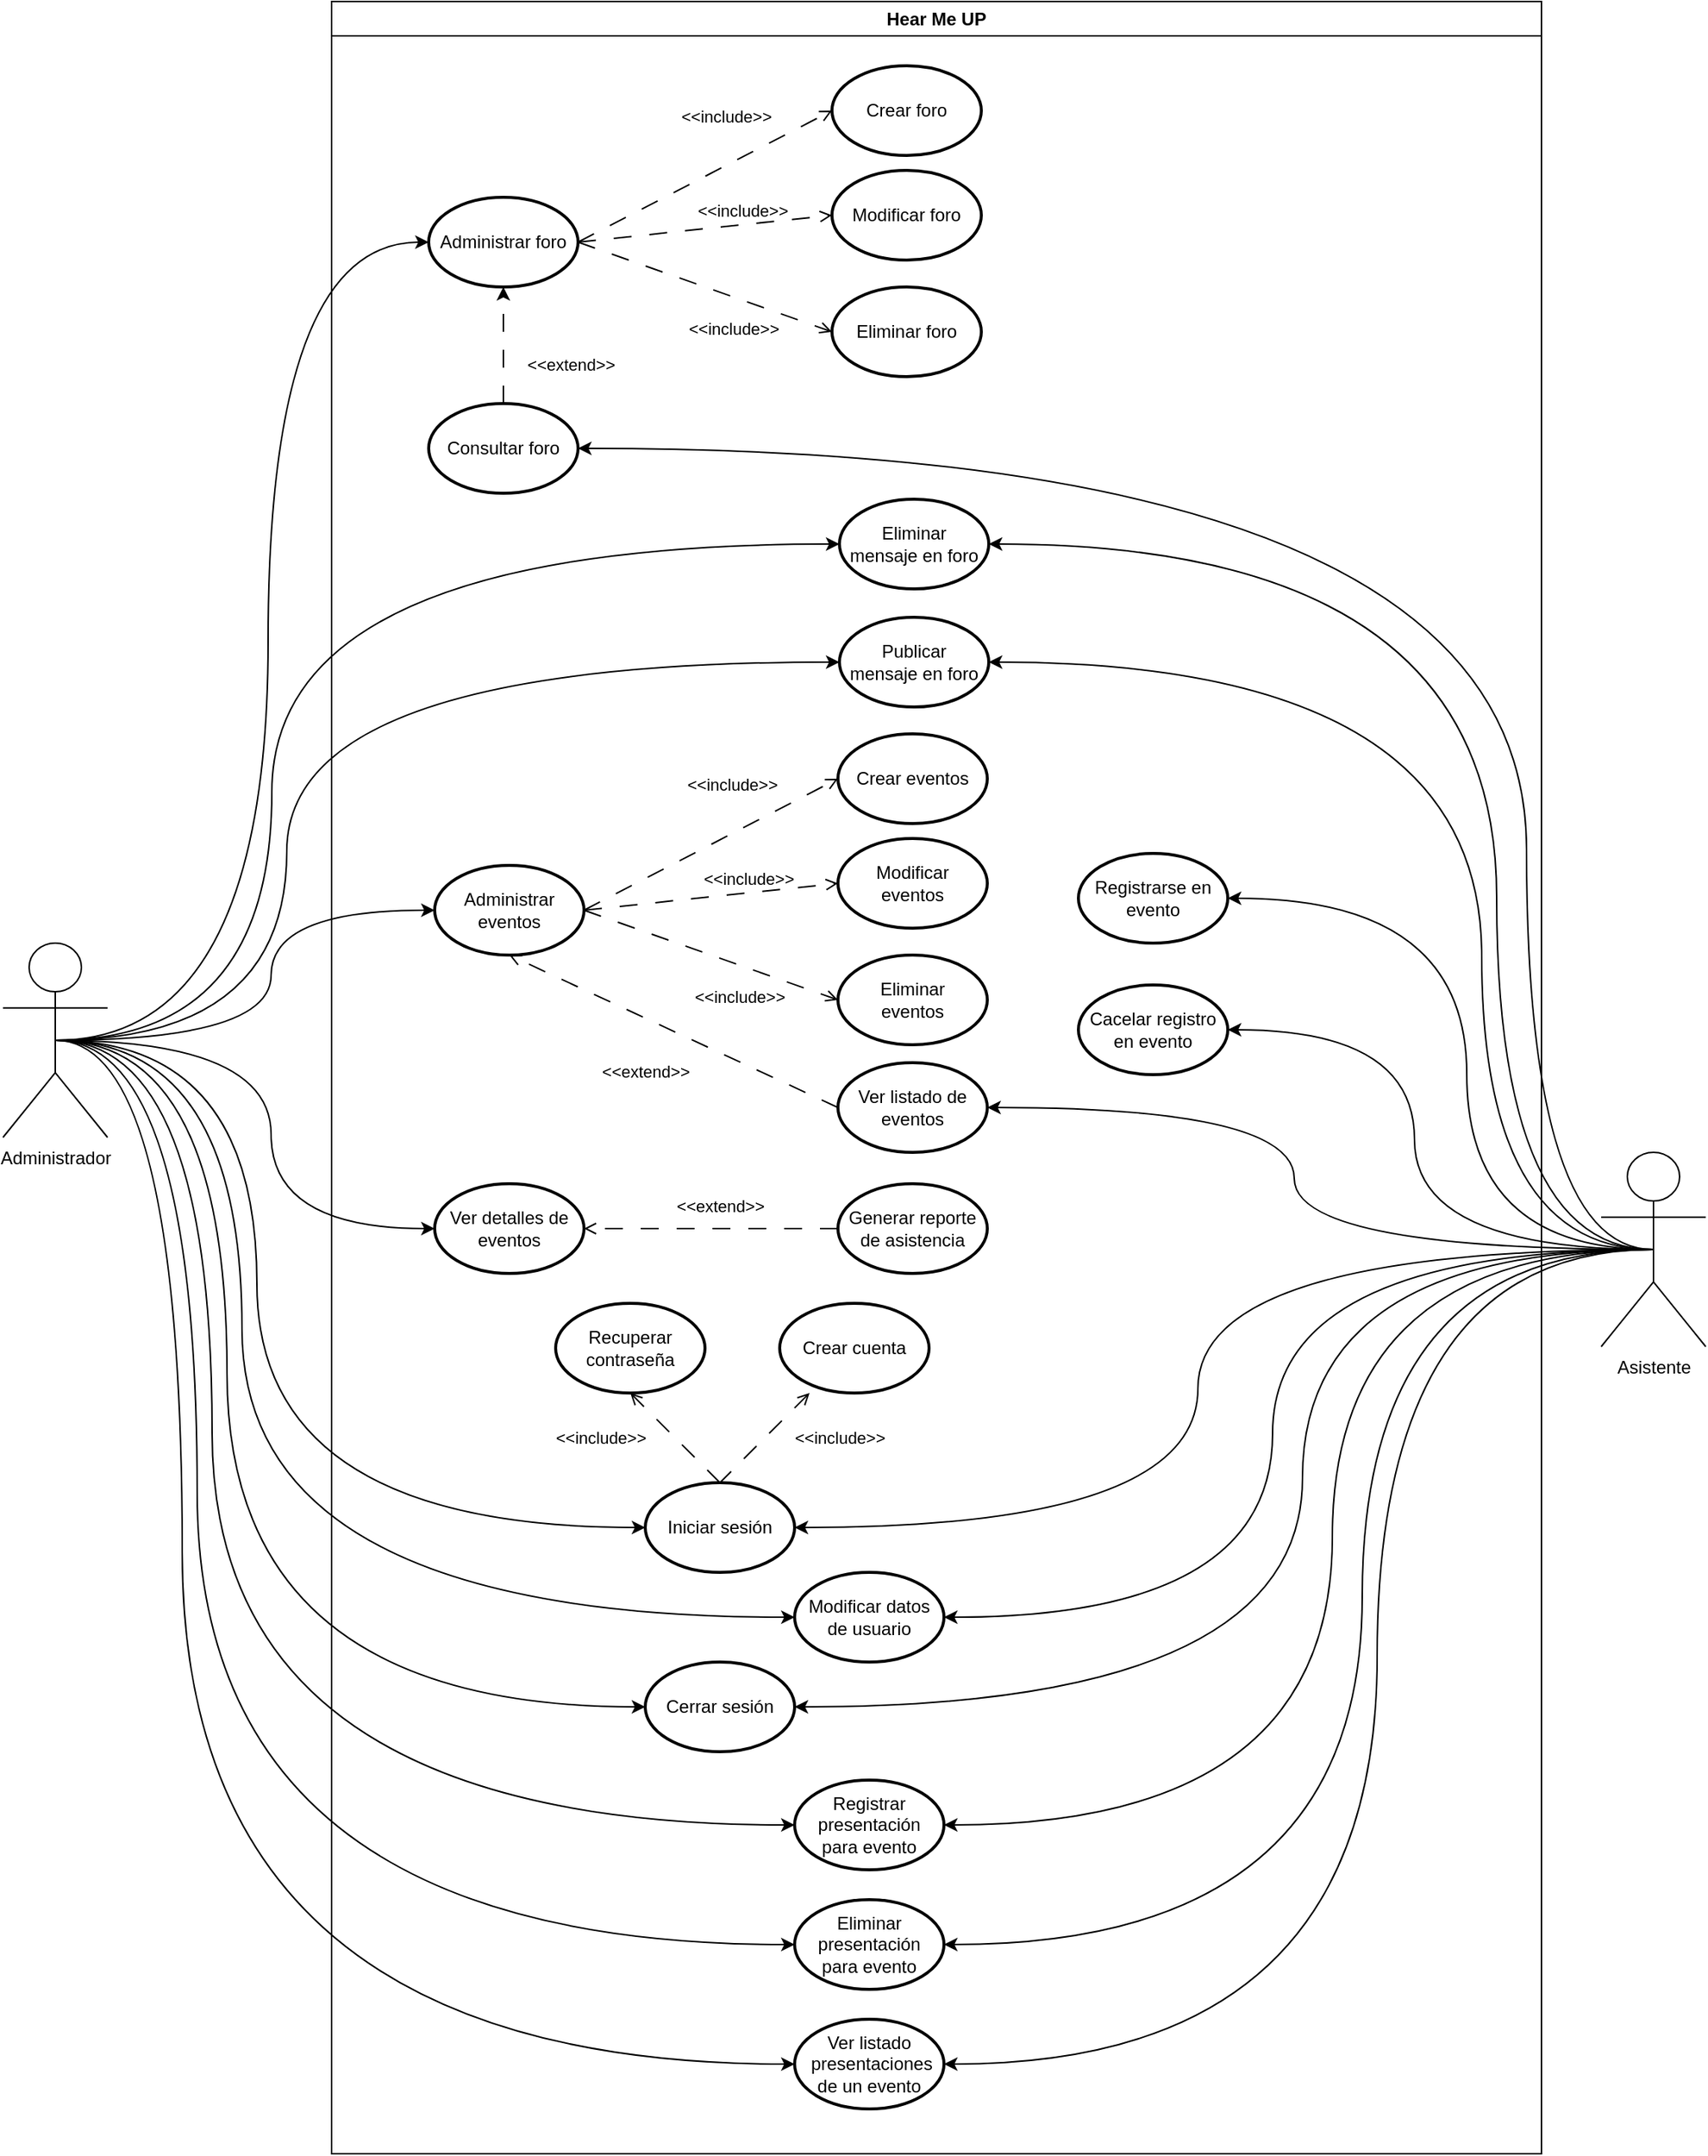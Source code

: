 <mxfile version="21.1.5" type="device">
  <diagram id="6_1vluX4wKvvFhVUnruH" name="Página-1">
    <mxGraphModel dx="2415" dy="1961" grid="1" gridSize="10" guides="1" tooltips="1" connect="1" arrows="1" fold="1" page="1" pageScale="1" pageWidth="827" pageHeight="1169" math="0" shadow="0">
      <root>
        <mxCell id="0" />
        <mxCell id="1" parent="0" />
        <mxCell id="rWczF1vVhEdZr_vbzKaV-1" value="Hear Me UP" style="swimlane;whiteSpace=wrap;html=1;glass=0;movable=1;resizable=1;rotatable=1;deletable=1;editable=1;locked=0;connectable=1;container=0;" parent="1" vertex="1">
          <mxGeometry x="210" y="-310" width="810" height="1440" as="geometry" />
        </mxCell>
        <mxCell id="UZoSvISgJoOLW7u5OIgj-8" value="Eliminar&lt;br&gt;mensaje en foro" style="strokeWidth=2;html=1;shape=mxgraph.flowchart.start_1;whiteSpace=wrap;" vertex="1" parent="rWczF1vVhEdZr_vbzKaV-1">
          <mxGeometry x="340" y="333" width="100" height="60" as="geometry" />
        </mxCell>
        <mxCell id="UZoSvISgJoOLW7u5OIgj-1" value="Publicar &lt;br&gt;mensaje en foro" style="strokeWidth=2;html=1;shape=mxgraph.flowchart.start_1;whiteSpace=wrap;" vertex="1" parent="rWczF1vVhEdZr_vbzKaV-1">
          <mxGeometry x="340" y="412" width="100" height="60" as="geometry" />
        </mxCell>
        <mxCell id="rWczF1vVhEdZr_vbzKaV-26" style="edgeStyle=orthogonalEdgeStyle;rounded=0;orthogonalLoop=1;jettySize=auto;html=1;exitX=0.5;exitY=0.5;exitDx=0;exitDy=0;exitPerimeter=0;elbow=vertical;curved=1;" parent="1" source="rWczF1vVhEdZr_vbzKaV-2" target="rWczF1vVhEdZr_vbzKaV-7" edge="1">
          <mxGeometry relative="1" as="geometry" />
        </mxCell>
        <mxCell id="rWczF1vVhEdZr_vbzKaV-27" style="edgeStyle=orthogonalEdgeStyle;rounded=0;orthogonalLoop=1;jettySize=auto;html=1;exitX=0.5;exitY=0.5;exitDx=0;exitDy=0;exitPerimeter=0;entryX=0;entryY=0.5;entryDx=0;entryDy=0;entryPerimeter=0;curved=1;" parent="1" source="rWczF1vVhEdZr_vbzKaV-2" target="rWczF1vVhEdZr_vbzKaV-16" edge="1">
          <mxGeometry relative="1" as="geometry" />
        </mxCell>
        <mxCell id="rWczF1vVhEdZr_vbzKaV-38" style="edgeStyle=orthogonalEdgeStyle;rounded=0;orthogonalLoop=1;jettySize=auto;html=1;exitX=0.5;exitY=0.5;exitDx=0;exitDy=0;exitPerimeter=0;entryX=0;entryY=0.5;entryDx=0;entryDy=0;entryPerimeter=0;curved=1;" parent="1" source="rWczF1vVhEdZr_vbzKaV-2" target="rWczF1vVhEdZr_vbzKaV-25" edge="1">
          <mxGeometry relative="1" as="geometry">
            <Array as="points">
              <mxPoint x="160" y="385" />
              <mxPoint x="160" y="711" />
            </Array>
          </mxGeometry>
        </mxCell>
        <mxCell id="rWczF1vVhEdZr_vbzKaV-39" style="edgeStyle=orthogonalEdgeStyle;rounded=0;orthogonalLoop=1;jettySize=auto;html=1;exitX=0.5;exitY=0.5;exitDx=0;exitDy=0;exitPerimeter=0;entryX=0;entryY=0.5;entryDx=0;entryDy=0;entryPerimeter=0;curved=1;" parent="1" source="rWczF1vVhEdZr_vbzKaV-2" target="rWczF1vVhEdZr_vbzKaV-29" edge="1">
          <mxGeometry relative="1" as="geometry">
            <Array as="points">
              <mxPoint x="140" y="385" />
              <mxPoint x="140" y="831" />
            </Array>
          </mxGeometry>
        </mxCell>
        <mxCell id="rWczF1vVhEdZr_vbzKaV-44" style="edgeStyle=orthogonalEdgeStyle;rounded=0;orthogonalLoop=1;jettySize=auto;html=1;exitX=0.5;exitY=0.5;exitDx=0;exitDy=0;exitPerimeter=0;entryX=0;entryY=0.5;entryDx=0;entryDy=0;entryPerimeter=0;curved=1;" parent="1" source="rWczF1vVhEdZr_vbzKaV-2" target="rWczF1vVhEdZr_vbzKaV-40" edge="1">
          <mxGeometry relative="1" as="geometry">
            <Array as="points">
              <mxPoint x="150" y="385" />
              <mxPoint x="150" y="771" />
            </Array>
          </mxGeometry>
        </mxCell>
        <mxCell id="rWczF1vVhEdZr_vbzKaV-57" style="edgeStyle=orthogonalEdgeStyle;rounded=0;orthogonalLoop=1;jettySize=auto;html=1;exitX=0.5;exitY=0.5;exitDx=0;exitDy=0;exitPerimeter=0;entryX=0;entryY=0.5;entryDx=0;entryDy=0;entryPerimeter=0;curved=1;" parent="1" source="rWczF1vVhEdZr_vbzKaV-2" target="rWczF1vVhEdZr_vbzKaV-54" edge="1">
          <mxGeometry relative="1" as="geometry">
            <Array as="points">
              <mxPoint x="130" y="385" />
              <mxPoint x="130" y="910" />
            </Array>
          </mxGeometry>
        </mxCell>
        <mxCell id="rWczF1vVhEdZr_vbzKaV-58" style="edgeStyle=orthogonalEdgeStyle;rounded=0;orthogonalLoop=1;jettySize=auto;html=1;exitX=0.5;exitY=0.5;exitDx=0;exitDy=0;exitPerimeter=0;entryX=0;entryY=0.5;entryDx=0;entryDy=0;entryPerimeter=0;curved=1;" parent="1" source="rWczF1vVhEdZr_vbzKaV-2" target="rWczF1vVhEdZr_vbzKaV-55" edge="1">
          <mxGeometry relative="1" as="geometry">
            <Array as="points">
              <mxPoint x="120" y="385" />
              <mxPoint x="120" y="990" />
            </Array>
          </mxGeometry>
        </mxCell>
        <mxCell id="rWczF1vVhEdZr_vbzKaV-59" style="edgeStyle=orthogonalEdgeStyle;rounded=0;orthogonalLoop=1;jettySize=auto;html=1;exitX=0.5;exitY=0.5;exitDx=0;exitDy=0;exitPerimeter=0;entryX=0;entryY=0.5;entryDx=0;entryDy=0;entryPerimeter=0;curved=1;" parent="1" source="rWczF1vVhEdZr_vbzKaV-2" target="rWczF1vVhEdZr_vbzKaV-56" edge="1">
          <mxGeometry relative="1" as="geometry">
            <Array as="points">
              <mxPoint x="110" y="385" />
              <mxPoint x="110" y="1070" />
            </Array>
          </mxGeometry>
        </mxCell>
        <mxCell id="UZoSvISgJoOLW7u5OIgj-3" style="edgeStyle=orthogonalEdgeStyle;rounded=0;orthogonalLoop=1;jettySize=auto;html=1;exitX=0.5;exitY=0.5;exitDx=0;exitDy=0;exitPerimeter=0;entryX=0;entryY=0.5;entryDx=0;entryDy=0;entryPerimeter=0;curved=1;" edge="1" parent="1" source="rWczF1vVhEdZr_vbzKaV-2" target="rWczF1vVhEdZr_vbzKaV-68">
          <mxGeometry relative="1" as="geometry" />
        </mxCell>
        <mxCell id="UZoSvISgJoOLW7u5OIgj-12" style="edgeStyle=orthogonalEdgeStyle;rounded=0;orthogonalLoop=1;jettySize=auto;html=1;exitX=0.5;exitY=0.5;exitDx=0;exitDy=0;exitPerimeter=0;entryX=0;entryY=0.5;entryDx=0;entryDy=0;entryPerimeter=0;curved=1;" edge="1" parent="1" source="rWczF1vVhEdZr_vbzKaV-2" target="UZoSvISgJoOLW7u5OIgj-8">
          <mxGeometry relative="1" as="geometry">
            <Array as="points">
              <mxPoint x="170" y="385" />
              <mxPoint x="170" y="53" />
            </Array>
          </mxGeometry>
        </mxCell>
        <mxCell id="UZoSvISgJoOLW7u5OIgj-13" style="edgeStyle=orthogonalEdgeStyle;rounded=0;orthogonalLoop=1;jettySize=auto;html=1;exitX=0.5;exitY=0.5;exitDx=0;exitDy=0;exitPerimeter=0;entryX=0;entryY=0.5;entryDx=0;entryDy=0;entryPerimeter=0;curved=1;" edge="1" parent="1" source="rWczF1vVhEdZr_vbzKaV-2" target="UZoSvISgJoOLW7u5OIgj-1">
          <mxGeometry relative="1" as="geometry">
            <Array as="points">
              <mxPoint x="180" y="385" />
              <mxPoint x="180" y="132" />
            </Array>
          </mxGeometry>
        </mxCell>
        <mxCell id="rWczF1vVhEdZr_vbzKaV-2" value="Administrador" style="shape=umlActor;verticalLabelPosition=bottom;verticalAlign=top;html=1;outlineConnect=0;" parent="1" vertex="1">
          <mxGeometry x="-10" y="320" width="70" height="130" as="geometry" />
        </mxCell>
        <mxCell id="rWczF1vVhEdZr_vbzKaV-48" style="edgeStyle=orthogonalEdgeStyle;rounded=0;orthogonalLoop=1;jettySize=auto;html=1;exitX=0.5;exitY=0.5;exitDx=0;exitDy=0;exitPerimeter=0;entryX=1;entryY=0.5;entryDx=0;entryDy=0;entryPerimeter=0;curved=1;" parent="1" source="rWczF1vVhEdZr_vbzKaV-3" target="rWczF1vVhEdZr_vbzKaV-45" edge="1">
          <mxGeometry relative="1" as="geometry">
            <Array as="points">
              <mxPoint x="970" y="525" />
              <mxPoint x="970" y="290" />
            </Array>
          </mxGeometry>
        </mxCell>
        <mxCell id="rWczF1vVhEdZr_vbzKaV-49" style="edgeStyle=orthogonalEdgeStyle;rounded=0;orthogonalLoop=1;jettySize=auto;html=1;exitX=0.5;exitY=0.5;exitDx=0;exitDy=0;exitPerimeter=0;entryX=1;entryY=0.5;entryDx=0;entryDy=0;entryPerimeter=0;curved=1;" parent="1" source="rWczF1vVhEdZr_vbzKaV-3" target="rWczF1vVhEdZr_vbzKaV-46" edge="1">
          <mxGeometry relative="1" as="geometry" />
        </mxCell>
        <mxCell id="rWczF1vVhEdZr_vbzKaV-50" style="edgeStyle=orthogonalEdgeStyle;rounded=0;orthogonalLoop=1;jettySize=auto;html=1;exitX=0.5;exitY=0.5;exitDx=0;exitDy=0;exitPerimeter=0;entryX=1;entryY=0.5;entryDx=0;entryDy=0;entryPerimeter=0;curved=1;" parent="1" source="rWczF1vVhEdZr_vbzKaV-3" target="rWczF1vVhEdZr_vbzKaV-15" edge="1">
          <mxGeometry relative="1" as="geometry" />
        </mxCell>
        <mxCell id="rWczF1vVhEdZr_vbzKaV-51" style="edgeStyle=orthogonalEdgeStyle;rounded=0;orthogonalLoop=1;jettySize=auto;html=1;exitX=0.5;exitY=0.5;exitDx=0;exitDy=0;exitPerimeter=0;entryX=1;entryY=0.5;entryDx=0;entryDy=0;entryPerimeter=0;curved=1;" parent="1" source="rWczF1vVhEdZr_vbzKaV-3" target="rWczF1vVhEdZr_vbzKaV-25" edge="1">
          <mxGeometry relative="1" as="geometry" />
        </mxCell>
        <mxCell id="rWczF1vVhEdZr_vbzKaV-52" style="edgeStyle=orthogonalEdgeStyle;rounded=0;orthogonalLoop=1;jettySize=auto;html=1;exitX=0.5;exitY=0.5;exitDx=0;exitDy=0;exitPerimeter=0;entryX=1;entryY=0.5;entryDx=0;entryDy=0;entryPerimeter=0;curved=1;" parent="1" source="rWczF1vVhEdZr_vbzKaV-3" target="rWczF1vVhEdZr_vbzKaV-40" edge="1">
          <mxGeometry relative="1" as="geometry" />
        </mxCell>
        <mxCell id="rWczF1vVhEdZr_vbzKaV-53" style="edgeStyle=orthogonalEdgeStyle;rounded=0;orthogonalLoop=1;jettySize=auto;html=1;exitX=0.5;exitY=0.5;exitDx=0;exitDy=0;exitPerimeter=0;entryX=1;entryY=0.5;entryDx=0;entryDy=0;entryPerimeter=0;curved=1;" parent="1" source="rWczF1vVhEdZr_vbzKaV-3" target="rWczF1vVhEdZr_vbzKaV-29" edge="1">
          <mxGeometry relative="1" as="geometry">
            <Array as="points">
              <mxPoint x="860" y="525" />
              <mxPoint x="860" y="831" />
            </Array>
          </mxGeometry>
        </mxCell>
        <mxCell id="rWczF1vVhEdZr_vbzKaV-60" style="edgeStyle=orthogonalEdgeStyle;rounded=0;orthogonalLoop=1;jettySize=auto;html=1;exitX=0.5;exitY=0.5;exitDx=0;exitDy=0;exitPerimeter=0;entryX=1;entryY=0.5;entryDx=0;entryDy=0;entryPerimeter=0;curved=1;" parent="1" source="rWczF1vVhEdZr_vbzKaV-3" target="rWczF1vVhEdZr_vbzKaV-54" edge="1">
          <mxGeometry relative="1" as="geometry">
            <Array as="points">
              <mxPoint x="880" y="525" />
              <mxPoint x="880" y="910" />
            </Array>
          </mxGeometry>
        </mxCell>
        <mxCell id="rWczF1vVhEdZr_vbzKaV-61" style="edgeStyle=orthogonalEdgeStyle;rounded=0;orthogonalLoop=1;jettySize=auto;html=1;exitX=0.5;exitY=0.5;exitDx=0;exitDy=0;exitPerimeter=0;entryX=1;entryY=0.5;entryDx=0;entryDy=0;entryPerimeter=0;curved=1;" parent="1" source="rWczF1vVhEdZr_vbzKaV-3" target="rWczF1vVhEdZr_vbzKaV-55" edge="1">
          <mxGeometry relative="1" as="geometry">
            <Array as="points">
              <mxPoint x="900" y="525" />
              <mxPoint x="900" y="990" />
            </Array>
          </mxGeometry>
        </mxCell>
        <mxCell id="rWczF1vVhEdZr_vbzKaV-62" style="edgeStyle=orthogonalEdgeStyle;rounded=0;orthogonalLoop=1;jettySize=auto;html=1;exitX=0.5;exitY=0.5;exitDx=0;exitDy=0;exitPerimeter=0;entryX=1;entryY=0.5;entryDx=0;entryDy=0;entryPerimeter=0;curved=1;" parent="1" source="rWczF1vVhEdZr_vbzKaV-3" target="rWczF1vVhEdZr_vbzKaV-56" edge="1">
          <mxGeometry relative="1" as="geometry">
            <Array as="points">
              <mxPoint x="910" y="525" />
              <mxPoint x="910" y="1070" />
            </Array>
          </mxGeometry>
        </mxCell>
        <mxCell id="UZoSvISgJoOLW7u5OIgj-9" style="edgeStyle=orthogonalEdgeStyle;rounded=0;orthogonalLoop=1;jettySize=auto;html=1;exitX=0.5;exitY=0.5;exitDx=0;exitDy=0;exitPerimeter=0;entryX=1;entryY=0.5;entryDx=0;entryDy=0;entryPerimeter=0;curved=1;" edge="1" parent="1" source="rWczF1vVhEdZr_vbzKaV-3" target="rWczF1vVhEdZr_vbzKaV-64">
          <mxGeometry relative="1" as="geometry">
            <Array as="points">
              <mxPoint x="1010" y="525" />
              <mxPoint x="1010" y="-11" />
            </Array>
          </mxGeometry>
        </mxCell>
        <mxCell id="UZoSvISgJoOLW7u5OIgj-14" style="edgeStyle=orthogonalEdgeStyle;rounded=0;orthogonalLoop=1;jettySize=auto;html=1;exitX=0.5;exitY=0.5;exitDx=0;exitDy=0;exitPerimeter=0;entryX=1;entryY=0.5;entryDx=0;entryDy=0;entryPerimeter=0;curved=1;" edge="1" parent="1" source="rWczF1vVhEdZr_vbzKaV-3" target="UZoSvISgJoOLW7u5OIgj-1">
          <mxGeometry relative="1" as="geometry">
            <Array as="points">
              <mxPoint x="980" y="525" />
              <mxPoint x="980" y="132" />
            </Array>
          </mxGeometry>
        </mxCell>
        <mxCell id="UZoSvISgJoOLW7u5OIgj-15" style="edgeStyle=orthogonalEdgeStyle;rounded=0;orthogonalLoop=1;jettySize=auto;html=1;exitX=0.5;exitY=0.5;exitDx=0;exitDy=0;exitPerimeter=0;entryX=1;entryY=0.5;entryDx=0;entryDy=0;entryPerimeter=0;curved=1;" edge="1" parent="1" source="rWczF1vVhEdZr_vbzKaV-3" target="UZoSvISgJoOLW7u5OIgj-8">
          <mxGeometry relative="1" as="geometry">
            <Array as="points">
              <mxPoint x="990" y="525" />
              <mxPoint x="990" y="53" />
            </Array>
          </mxGeometry>
        </mxCell>
        <mxCell id="rWczF1vVhEdZr_vbzKaV-3" value="Asistente" style="shape=umlActor;verticalLabelPosition=bottom;verticalAlign=top;html=1;outlineConnect=0;" parent="1" vertex="1">
          <mxGeometry x="1060" y="460" width="70" height="130" as="geometry" />
        </mxCell>
        <mxCell id="rWczF1vVhEdZr_vbzKaV-4" value="Modificar &lt;br&gt;eventos" style="strokeWidth=2;html=1;shape=mxgraph.flowchart.start_1;whiteSpace=wrap;" parent="1" vertex="1">
          <mxGeometry x="549" y="250" width="100" height="60" as="geometry" />
        </mxCell>
        <mxCell id="rWczF1vVhEdZr_vbzKaV-5" value="Eliminar&lt;br&gt;eventos" style="strokeWidth=2;html=1;shape=mxgraph.flowchart.start_1;whiteSpace=wrap;" parent="1" vertex="1">
          <mxGeometry x="549" y="328" width="100" height="60" as="geometry" />
        </mxCell>
        <mxCell id="rWczF1vVhEdZr_vbzKaV-6" value="Crear eventos" style="strokeWidth=2;html=1;shape=mxgraph.flowchart.start_1;whiteSpace=wrap;" parent="1" vertex="1">
          <mxGeometry x="549" y="180" width="100" height="60" as="geometry" />
        </mxCell>
        <mxCell id="rWczF1vVhEdZr_vbzKaV-7" value="Administrar&lt;br&gt;eventos" style="strokeWidth=2;html=1;shape=mxgraph.flowchart.start_1;whiteSpace=wrap;" parent="1" vertex="1">
          <mxGeometry x="279" y="268" width="100" height="60" as="geometry" />
        </mxCell>
        <mxCell id="rWczF1vVhEdZr_vbzKaV-8" value="&amp;lt;&amp;lt;include&amp;gt;&amp;gt;" style="endArrow=open;html=1;rounded=0;align=center;verticalAlign=bottom;dashed=1;endFill=0;labelBackgroundColor=none;exitX=1;exitY=0.5;exitDx=0;exitDy=0;exitPerimeter=0;entryX=0;entryY=0.5;entryDx=0;entryDy=0;entryPerimeter=0;dashPattern=12 12;" parent="1" source="rWczF1vVhEdZr_vbzKaV-7" target="rWczF1vVhEdZr_vbzKaV-6" edge="1">
          <mxGeometry x="0.281" y="21" relative="1" as="geometry">
            <mxPoint x="359" y="288" as="sourcePoint" />
            <mxPoint x="519" y="288" as="targetPoint" />
            <mxPoint as="offset" />
          </mxGeometry>
        </mxCell>
        <mxCell id="rWczF1vVhEdZr_vbzKaV-9" value="" style="resizable=0;html=1;align=center;verticalAlign=top;labelBackgroundColor=none;" parent="rWczF1vVhEdZr_vbzKaV-8" connectable="0" vertex="1">
          <mxGeometry relative="1" as="geometry" />
        </mxCell>
        <mxCell id="rWczF1vVhEdZr_vbzKaV-13" value="&amp;lt;&amp;lt;include&amp;gt;&amp;gt;" style="endArrow=open;html=1;rounded=0;align=center;verticalAlign=bottom;dashed=1;endFill=0;labelBackgroundColor=none;exitX=1;exitY=0.5;exitDx=0;exitDy=0;exitPerimeter=0;entryX=0;entryY=0.5;entryDx=0;entryDy=0;entryPerimeter=0;dashPattern=12 12;" parent="1" source="rWczF1vVhEdZr_vbzKaV-7" target="rWczF1vVhEdZr_vbzKaV-5" edge="1">
          <mxGeometry x="0.335" y="-29" relative="1" as="geometry">
            <mxPoint x="399" y="318" as="sourcePoint" />
            <mxPoint x="569" y="238" as="targetPoint" />
            <mxPoint as="offset" />
          </mxGeometry>
        </mxCell>
        <mxCell id="rWczF1vVhEdZr_vbzKaV-14" value="" style="resizable=0;html=1;align=center;verticalAlign=top;labelBackgroundColor=none;" parent="rWczF1vVhEdZr_vbzKaV-13" connectable="0" vertex="1">
          <mxGeometry relative="1" as="geometry" />
        </mxCell>
        <mxCell id="rWczF1vVhEdZr_vbzKaV-18" style="rounded=0;orthogonalLoop=1;jettySize=auto;html=1;exitX=0;exitY=0.5;exitDx=0;exitDy=0;exitPerimeter=0;entryX=0.5;entryY=1;entryDx=0;entryDy=0;entryPerimeter=0;dashed=1;dashPattern=12 12;endArrow=open;endFill=0;" parent="1" source="rWczF1vVhEdZr_vbzKaV-15" target="rWczF1vVhEdZr_vbzKaV-7" edge="1">
          <mxGeometry relative="1" as="geometry">
            <mxPoint x="330" y="228" as="sourcePoint" />
          </mxGeometry>
        </mxCell>
        <mxCell id="rWczF1vVhEdZr_vbzKaV-15" value="Ver listado de&lt;br&gt;eventos" style="strokeWidth=2;html=1;shape=mxgraph.flowchart.start_1;whiteSpace=wrap;" parent="1" vertex="1">
          <mxGeometry x="549" y="400" width="100" height="60" as="geometry" />
        </mxCell>
        <mxCell id="rWczF1vVhEdZr_vbzKaV-11" value="&amp;lt;&amp;lt;include&amp;gt;&amp;gt;" style="endArrow=open;html=1;rounded=0;align=center;verticalAlign=bottom;dashed=1;endFill=0;labelBackgroundColor=none;entryX=0;entryY=0.5;entryDx=0;entryDy=0;entryPerimeter=0;dashPattern=12 12;exitX=1;exitY=0.5;exitDx=0;exitDy=0;exitPerimeter=0;" parent="1" source="rWczF1vVhEdZr_vbzKaV-7" target="rWczF1vVhEdZr_vbzKaV-4" edge="1">
          <mxGeometry x="0.294" relative="1" as="geometry">
            <mxPoint x="409" y="348" as="sourcePoint" />
            <mxPoint x="559" y="238" as="targetPoint" />
            <mxPoint as="offset" />
          </mxGeometry>
        </mxCell>
        <mxCell id="rWczF1vVhEdZr_vbzKaV-12" value="" style="resizable=0;html=1;align=center;verticalAlign=top;labelBackgroundColor=none;" parent="rWczF1vVhEdZr_vbzKaV-11" connectable="0" vertex="1">
          <mxGeometry relative="1" as="geometry" />
        </mxCell>
        <mxCell id="rWczF1vVhEdZr_vbzKaV-16" value="Ver detalles de eventos" style="strokeWidth=2;html=1;shape=mxgraph.flowchart.start_1;whiteSpace=wrap;" parent="1" vertex="1">
          <mxGeometry x="279" y="481" width="100" height="60" as="geometry" />
        </mxCell>
        <mxCell id="rWczF1vVhEdZr_vbzKaV-21" value="&lt;font style=&quot;font-size: 11px;&quot;&gt;&amp;lt;&amp;lt;extend&amp;gt;&amp;gt;&lt;/font&gt;" style="text;html=1;align=center;verticalAlign=middle;resizable=0;points=[];autosize=1;strokeColor=none;fillColor=none;" parent="1" vertex="1">
          <mxGeometry x="380" y="391" width="80" height="30" as="geometry" />
        </mxCell>
        <mxCell id="rWczF1vVhEdZr_vbzKaV-23" style="edgeStyle=orthogonalEdgeStyle;rounded=0;orthogonalLoop=1;jettySize=auto;html=1;exitX=0;exitY=0.5;exitDx=0;exitDy=0;exitPerimeter=0;dashed=1;dashPattern=12 12;endArrow=open;endFill=0;" parent="1" source="rWczF1vVhEdZr_vbzKaV-22" target="rWczF1vVhEdZr_vbzKaV-16" edge="1">
          <mxGeometry relative="1" as="geometry" />
        </mxCell>
        <mxCell id="rWczF1vVhEdZr_vbzKaV-22" value="Generar reporte de asistencia" style="strokeWidth=2;html=1;shape=mxgraph.flowchart.start_1;whiteSpace=wrap;" parent="1" vertex="1">
          <mxGeometry x="549" y="481" width="100" height="60" as="geometry" />
        </mxCell>
        <mxCell id="rWczF1vVhEdZr_vbzKaV-24" value="&lt;font style=&quot;font-size: 11px;&quot;&gt;&amp;lt;&amp;lt;extend&amp;gt;&amp;gt;&lt;/font&gt;" style="text;html=1;align=center;verticalAlign=middle;resizable=0;points=[];autosize=1;strokeColor=none;fillColor=none;" parent="1" vertex="1">
          <mxGeometry x="430" y="481" width="80" height="30" as="geometry" />
        </mxCell>
        <mxCell id="rWczF1vVhEdZr_vbzKaV-34" style="rounded=0;orthogonalLoop=1;jettySize=auto;html=1;exitX=0.5;exitY=0;exitDx=0;exitDy=0;exitPerimeter=0;entryX=0.5;entryY=1;entryDx=0;entryDy=0;entryPerimeter=0;endArrow=open;endFill=0;dashed=1;dashPattern=12 12;" parent="1" source="rWczF1vVhEdZr_vbzKaV-25" target="rWczF1vVhEdZr_vbzKaV-32" edge="1">
          <mxGeometry relative="1" as="geometry" />
        </mxCell>
        <mxCell id="rWczF1vVhEdZr_vbzKaV-25" value="Iniciar sesión" style="strokeWidth=2;html=1;shape=mxgraph.flowchart.start_1;whiteSpace=wrap;" parent="1" vertex="1">
          <mxGeometry x="420" y="681" width="100" height="60" as="geometry" />
        </mxCell>
        <mxCell id="rWczF1vVhEdZr_vbzKaV-30" style="rounded=0;orthogonalLoop=1;jettySize=auto;html=1;entryX=0.5;entryY=0;entryDx=0;entryDy=0;entryPerimeter=0;endArrow=none;endFill=0;dashed=1;dashPattern=12 12;startArrow=open;startFill=0;" parent="1" source="rWczF1vVhEdZr_vbzKaV-28" target="rWczF1vVhEdZr_vbzKaV-25" edge="1">
          <mxGeometry relative="1" as="geometry" />
        </mxCell>
        <mxCell id="rWczF1vVhEdZr_vbzKaV-28" value="Crear cuenta" style="strokeWidth=2;html=1;shape=mxgraph.flowchart.start_1;whiteSpace=wrap;" parent="1" vertex="1">
          <mxGeometry x="510" y="561" width="100" height="60" as="geometry" />
        </mxCell>
        <mxCell id="rWczF1vVhEdZr_vbzKaV-29" value="Cerrar sesión" style="strokeWidth=2;html=1;shape=mxgraph.flowchart.start_1;whiteSpace=wrap;" parent="1" vertex="1">
          <mxGeometry x="420" y="801" width="100" height="60" as="geometry" />
        </mxCell>
        <mxCell id="rWczF1vVhEdZr_vbzKaV-32" value="Recuperar&lt;br&gt;contraseña" style="strokeWidth=2;html=1;shape=mxgraph.flowchart.start_1;whiteSpace=wrap;" parent="1" vertex="1">
          <mxGeometry x="360" y="561" width="100" height="60" as="geometry" />
        </mxCell>
        <mxCell id="rWczF1vVhEdZr_vbzKaV-35" value="&lt;font style=&quot;font-size: 11px;&quot;&gt;&amp;lt;&amp;lt;include&amp;gt;&amp;gt;&lt;/font&gt;" style="text;html=1;align=center;verticalAlign=middle;resizable=0;points=[];autosize=1;strokeColor=none;fillColor=none;" parent="1" vertex="1">
          <mxGeometry x="350" y="635.5" width="80" height="30" as="geometry" />
        </mxCell>
        <mxCell id="rWczF1vVhEdZr_vbzKaV-36" value="&lt;font style=&quot;font-size: 11px;&quot;&gt;&amp;lt;&amp;lt;include&amp;gt;&amp;gt;&lt;/font&gt;" style="text;html=1;align=center;verticalAlign=middle;resizable=0;points=[];autosize=1;strokeColor=none;fillColor=none;" parent="1" vertex="1">
          <mxGeometry x="510" y="635.5" width="80" height="30" as="geometry" />
        </mxCell>
        <mxCell id="rWczF1vVhEdZr_vbzKaV-40" value="Modificar datos&lt;br&gt;de usuario" style="strokeWidth=2;html=1;shape=mxgraph.flowchart.start_1;whiteSpace=wrap;" parent="1" vertex="1">
          <mxGeometry x="520" y="741" width="100" height="60" as="geometry" />
        </mxCell>
        <mxCell id="rWczF1vVhEdZr_vbzKaV-45" value="Registrarse en evento" style="strokeWidth=2;html=1;shape=mxgraph.flowchart.start_1;whiteSpace=wrap;" parent="1" vertex="1">
          <mxGeometry x="710" y="260" width="100" height="60" as="geometry" />
        </mxCell>
        <mxCell id="rWczF1vVhEdZr_vbzKaV-46" value="Cacelar registro en evento" style="strokeWidth=2;html=1;shape=mxgraph.flowchart.start_1;whiteSpace=wrap;" parent="1" vertex="1">
          <mxGeometry x="710" y="348" width="100" height="60" as="geometry" />
        </mxCell>
        <mxCell id="rWczF1vVhEdZr_vbzKaV-54" value="Registrar presentación&lt;br&gt;para evento" style="strokeWidth=2;html=1;shape=mxgraph.flowchart.start_1;whiteSpace=wrap;" parent="1" vertex="1">
          <mxGeometry x="520" y="880" width="100" height="60" as="geometry" />
        </mxCell>
        <mxCell id="rWczF1vVhEdZr_vbzKaV-55" value="Eliminar&lt;br&gt;presentación&lt;br&gt;para evento" style="strokeWidth=2;html=1;shape=mxgraph.flowchart.start_1;whiteSpace=wrap;" parent="1" vertex="1">
          <mxGeometry x="520" y="960" width="100" height="60" as="geometry" />
        </mxCell>
        <mxCell id="rWczF1vVhEdZr_vbzKaV-56" value="Ver listado&lt;br&gt;&amp;nbsp;presentaciones&lt;br&gt;de un evento" style="strokeWidth=2;html=1;shape=mxgraph.flowchart.start_1;whiteSpace=wrap;" parent="1" vertex="1">
          <mxGeometry x="520" y="1040" width="100" height="60" as="geometry" />
        </mxCell>
        <mxCell id="rWczF1vVhEdZr_vbzKaV-65" value="Modificar foro" style="strokeWidth=2;html=1;shape=mxgraph.flowchart.start_1;whiteSpace=wrap;" parent="1" vertex="1">
          <mxGeometry x="545" y="-197" width="100" height="60" as="geometry" />
        </mxCell>
        <mxCell id="rWczF1vVhEdZr_vbzKaV-66" value="Eliminar foro" style="strokeWidth=2;html=1;shape=mxgraph.flowchart.start_1;whiteSpace=wrap;" parent="1" vertex="1">
          <mxGeometry x="545" y="-119" width="100" height="60" as="geometry" />
        </mxCell>
        <mxCell id="rWczF1vVhEdZr_vbzKaV-67" value="Crear foro" style="strokeWidth=2;html=1;shape=mxgraph.flowchart.start_1;whiteSpace=wrap;" parent="1" vertex="1">
          <mxGeometry x="545" y="-267" width="100" height="60" as="geometry" />
        </mxCell>
        <mxCell id="rWczF1vVhEdZr_vbzKaV-68" value="Administrar foro" style="strokeWidth=2;html=1;shape=mxgraph.flowchart.start_1;whiteSpace=wrap;" parent="1" vertex="1">
          <mxGeometry x="275" y="-179" width="100" height="60" as="geometry" />
        </mxCell>
        <mxCell id="rWczF1vVhEdZr_vbzKaV-69" value="&amp;lt;&amp;lt;include&amp;gt;&amp;gt;" style="endArrow=open;html=1;rounded=0;align=center;verticalAlign=bottom;dashed=1;endFill=0;labelBackgroundColor=none;exitX=1;exitY=0.5;exitDx=0;exitDy=0;exitPerimeter=0;entryX=0;entryY=0.5;entryDx=0;entryDy=0;entryPerimeter=0;dashPattern=12 12;" parent="1" source="rWczF1vVhEdZr_vbzKaV-68" target="rWczF1vVhEdZr_vbzKaV-67" edge="1">
          <mxGeometry x="0.281" y="21" relative="1" as="geometry">
            <mxPoint x="355" y="-159" as="sourcePoint" />
            <mxPoint x="515" y="-159" as="targetPoint" />
            <mxPoint as="offset" />
          </mxGeometry>
        </mxCell>
        <mxCell id="rWczF1vVhEdZr_vbzKaV-70" value="" style="resizable=0;html=1;align=center;verticalAlign=top;labelBackgroundColor=none;" parent="rWczF1vVhEdZr_vbzKaV-69" connectable="0" vertex="1">
          <mxGeometry relative="1" as="geometry" />
        </mxCell>
        <mxCell id="rWczF1vVhEdZr_vbzKaV-71" value="&amp;lt;&amp;lt;include&amp;gt;&amp;gt;" style="endArrow=open;html=1;rounded=0;align=center;verticalAlign=bottom;dashed=1;endFill=0;labelBackgroundColor=none;exitX=1;exitY=0.5;exitDx=0;exitDy=0;exitPerimeter=0;entryX=0;entryY=0.5;entryDx=0;entryDy=0;entryPerimeter=0;dashPattern=12 12;" parent="1" source="rWczF1vVhEdZr_vbzKaV-68" target="rWczF1vVhEdZr_vbzKaV-66" edge="1">
          <mxGeometry x="0.335" y="-29" relative="1" as="geometry">
            <mxPoint x="395" y="-129" as="sourcePoint" />
            <mxPoint x="565" y="-209" as="targetPoint" />
            <mxPoint as="offset" />
          </mxGeometry>
        </mxCell>
        <mxCell id="rWczF1vVhEdZr_vbzKaV-72" value="" style="resizable=0;html=1;align=center;verticalAlign=top;labelBackgroundColor=none;" parent="rWczF1vVhEdZr_vbzKaV-71" connectable="0" vertex="1">
          <mxGeometry relative="1" as="geometry" />
        </mxCell>
        <mxCell id="rWczF1vVhEdZr_vbzKaV-75" value="&amp;lt;&amp;lt;include&amp;gt;&amp;gt;" style="endArrow=open;html=1;rounded=0;align=center;verticalAlign=bottom;dashed=1;endFill=0;labelBackgroundColor=none;entryX=0;entryY=0.5;entryDx=0;entryDy=0;entryPerimeter=0;dashPattern=12 12;exitX=1;exitY=0.5;exitDx=0;exitDy=0;exitPerimeter=0;" parent="1" source="rWczF1vVhEdZr_vbzKaV-68" target="rWczF1vVhEdZr_vbzKaV-65" edge="1">
          <mxGeometry x="0.294" relative="1" as="geometry">
            <mxPoint x="405" y="-99" as="sourcePoint" />
            <mxPoint x="555" y="-209" as="targetPoint" />
            <mxPoint as="offset" />
          </mxGeometry>
        </mxCell>
        <mxCell id="rWczF1vVhEdZr_vbzKaV-76" value="" style="resizable=0;html=1;align=center;verticalAlign=top;labelBackgroundColor=none;" parent="rWczF1vVhEdZr_vbzKaV-75" connectable="0" vertex="1">
          <mxGeometry relative="1" as="geometry" />
        </mxCell>
        <mxCell id="UZoSvISgJoOLW7u5OIgj-6" style="edgeStyle=orthogonalEdgeStyle;rounded=0;orthogonalLoop=1;jettySize=auto;html=1;exitX=0.5;exitY=0;exitDx=0;exitDy=0;exitPerimeter=0;entryX=0.5;entryY=1;entryDx=0;entryDy=0;entryPerimeter=0;dashed=1;dashPattern=12 12;" edge="1" parent="1" source="rWczF1vVhEdZr_vbzKaV-64" target="rWczF1vVhEdZr_vbzKaV-68">
          <mxGeometry relative="1" as="geometry" />
        </mxCell>
        <mxCell id="rWczF1vVhEdZr_vbzKaV-64" value="Consultar foro" style="strokeWidth=2;html=1;shape=mxgraph.flowchart.start_1;whiteSpace=wrap;" parent="1" vertex="1">
          <mxGeometry x="275" y="-41" width="100" height="60" as="geometry" />
        </mxCell>
        <mxCell id="UZoSvISgJoOLW7u5OIgj-7" value="&lt;font style=&quot;font-size: 11px;&quot;&gt;&amp;lt;&amp;lt;extend&amp;gt;&amp;gt;&lt;/font&gt;" style="text;html=1;align=center;verticalAlign=middle;resizable=0;points=[];autosize=1;strokeColor=none;fillColor=none;" vertex="1" parent="1">
          <mxGeometry x="330" y="-82" width="80" height="30" as="geometry" />
        </mxCell>
      </root>
    </mxGraphModel>
  </diagram>
</mxfile>
